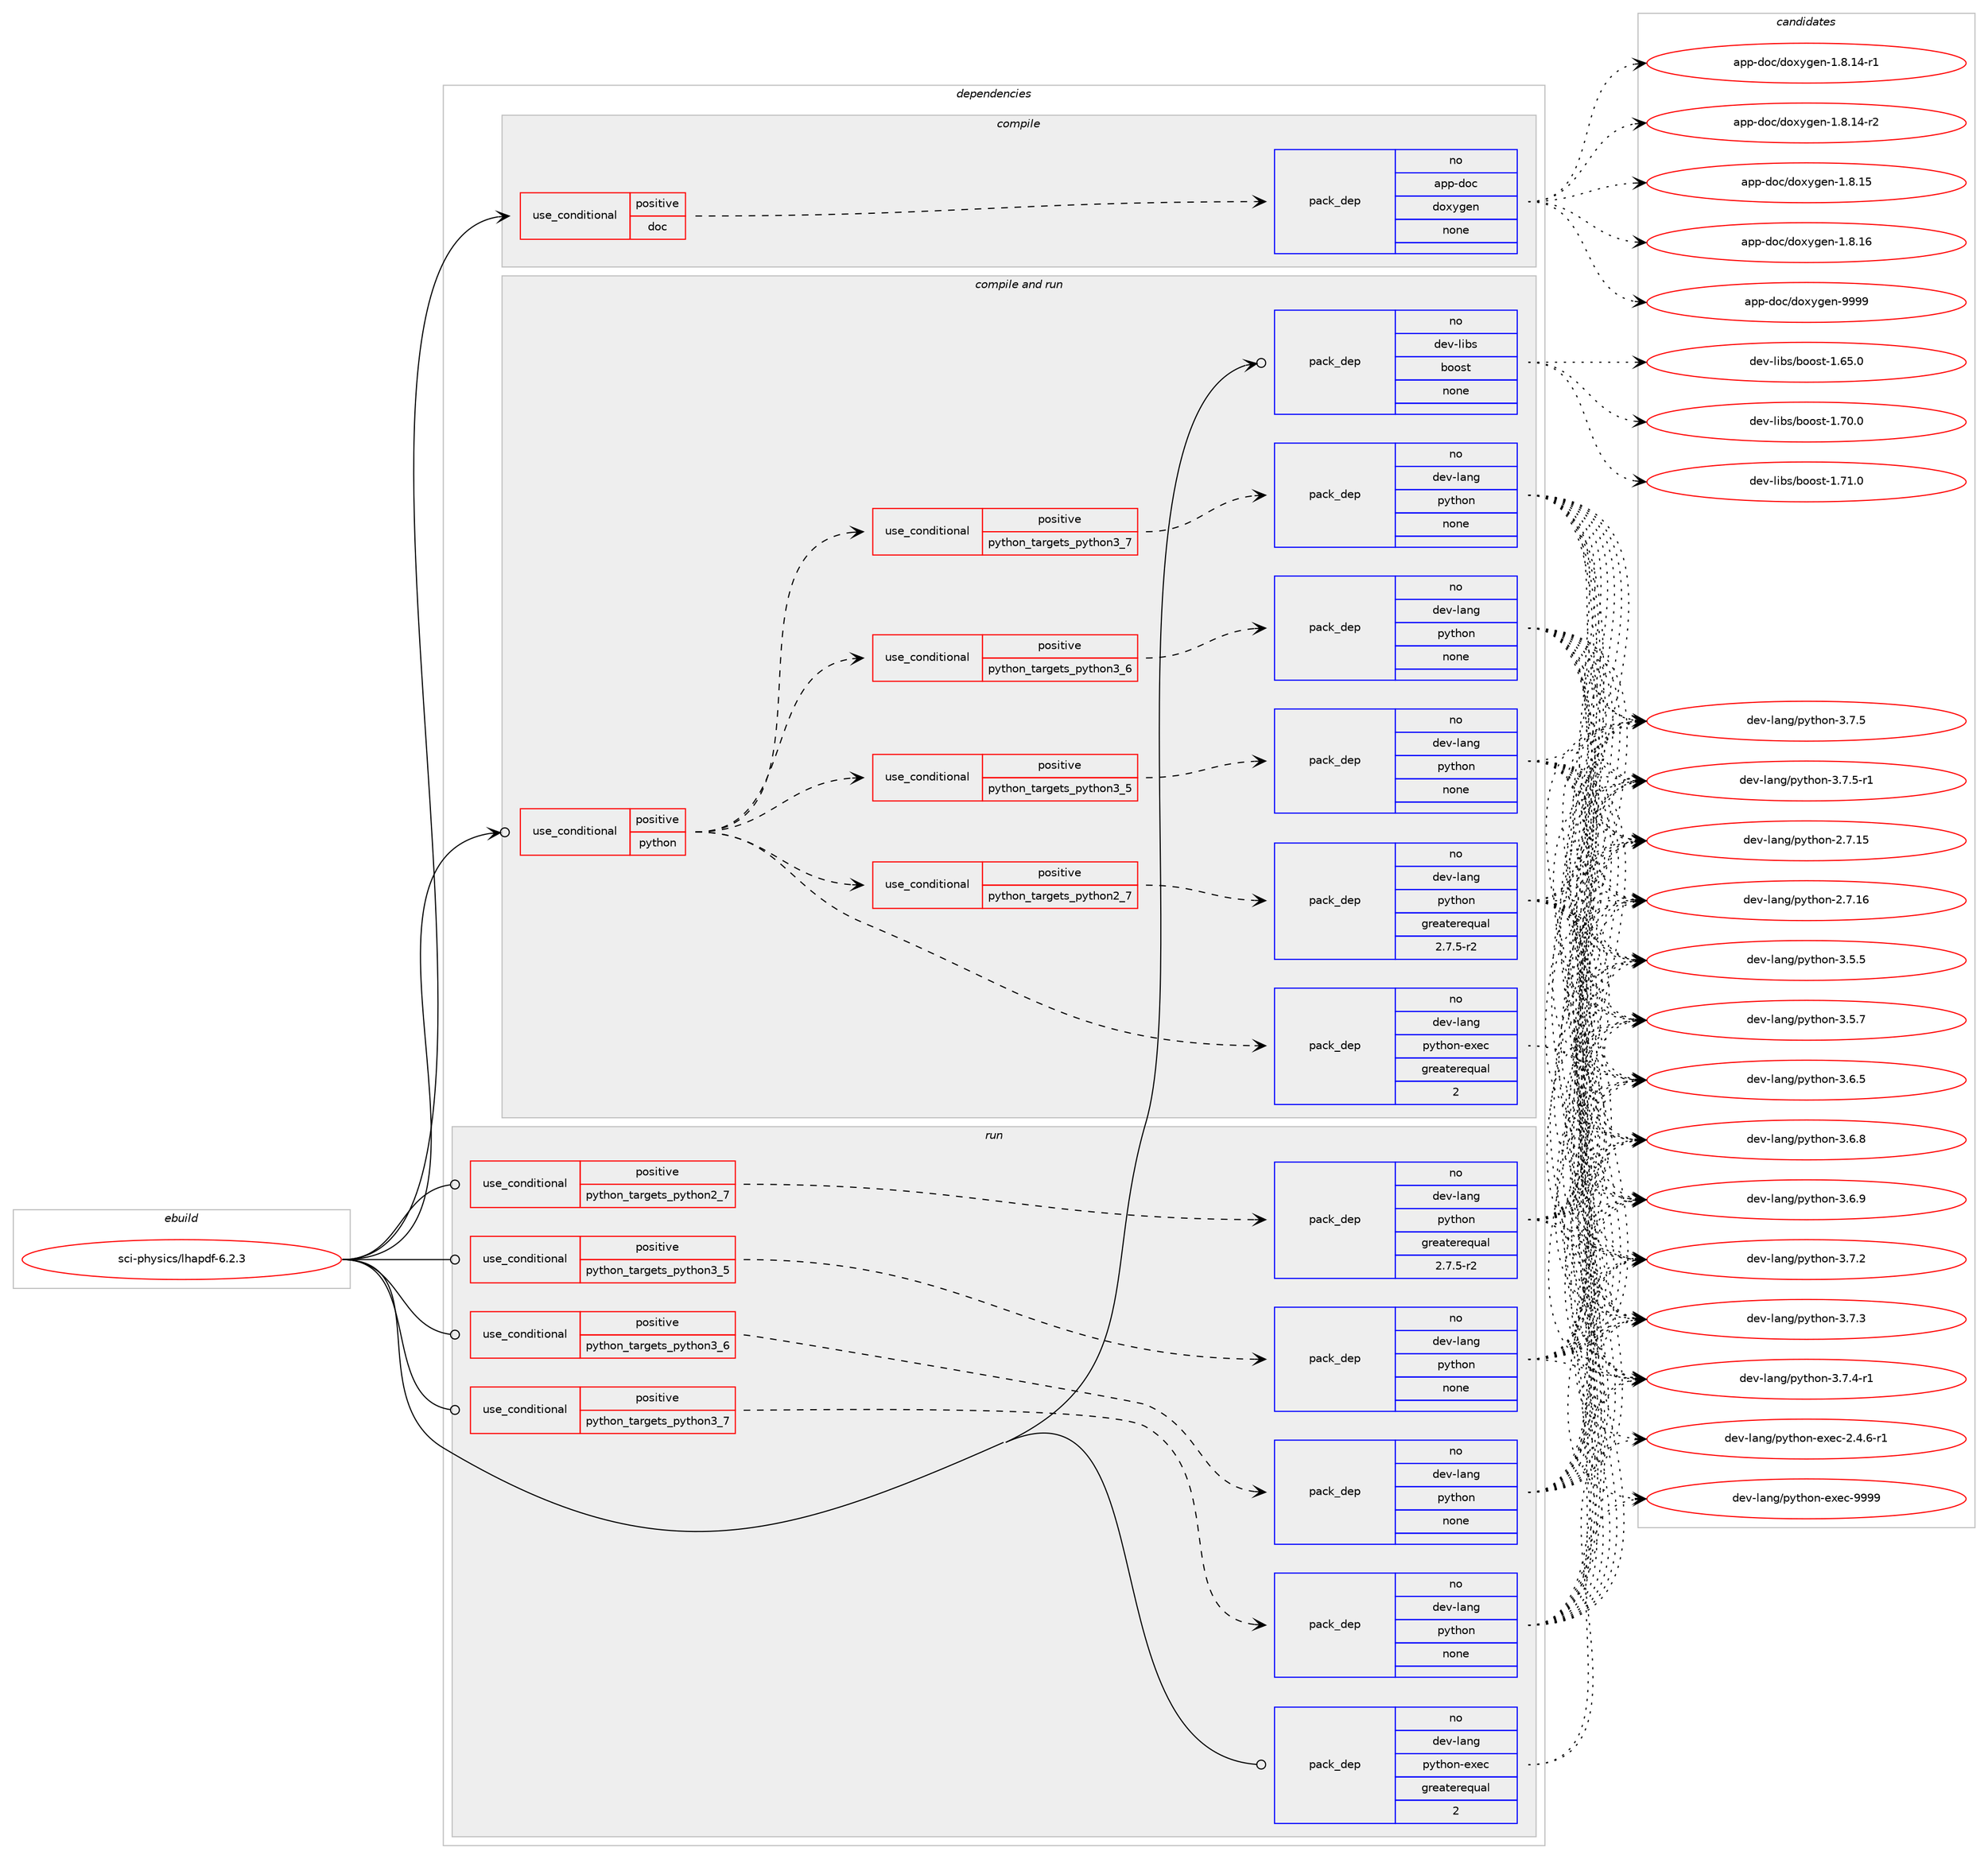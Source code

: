 digraph prolog {

# *************
# Graph options
# *************

newrank=true;
concentrate=true;
compound=true;
graph [rankdir=LR,fontname=Helvetica,fontsize=10,ranksep=1.5];#, ranksep=2.5, nodesep=0.2];
edge  [arrowhead=vee];
node  [fontname=Helvetica,fontsize=10];

# **********
# The ebuild
# **********

subgraph cluster_leftcol {
color=gray;
rank=same;
label=<<i>ebuild</i>>;
id [label="sci-physics/lhapdf-6.2.3", color=red, width=4, href="../sci-physics/lhapdf-6.2.3.svg"];
}

# ****************
# The dependencies
# ****************

subgraph cluster_midcol {
color=gray;
label=<<i>dependencies</i>>;
subgraph cluster_compile {
fillcolor="#eeeeee";
style=filled;
label=<<i>compile</i>>;
subgraph cond209712 {
dependency863907 [label=<<TABLE BORDER="0" CELLBORDER="1" CELLSPACING="0" CELLPADDING="4"><TR><TD ROWSPAN="3" CELLPADDING="10">use_conditional</TD></TR><TR><TD>positive</TD></TR><TR><TD>doc</TD></TR></TABLE>>, shape=none, color=red];
subgraph pack638927 {
dependency863908 [label=<<TABLE BORDER="0" CELLBORDER="1" CELLSPACING="0" CELLPADDING="4" WIDTH="220"><TR><TD ROWSPAN="6" CELLPADDING="30">pack_dep</TD></TR><TR><TD WIDTH="110">no</TD></TR><TR><TD>app-doc</TD></TR><TR><TD>doxygen</TD></TR><TR><TD>none</TD></TR><TR><TD></TD></TR></TABLE>>, shape=none, color=blue];
}
dependency863907:e -> dependency863908:w [weight=20,style="dashed",arrowhead="vee"];
}
id:e -> dependency863907:w [weight=20,style="solid",arrowhead="vee"];
}
subgraph cluster_compileandrun {
fillcolor="#eeeeee";
style=filled;
label=<<i>compile and run</i>>;
subgraph cond209713 {
dependency863909 [label=<<TABLE BORDER="0" CELLBORDER="1" CELLSPACING="0" CELLPADDING="4"><TR><TD ROWSPAN="3" CELLPADDING="10">use_conditional</TD></TR><TR><TD>positive</TD></TR><TR><TD>python</TD></TR></TABLE>>, shape=none, color=red];
subgraph cond209714 {
dependency863910 [label=<<TABLE BORDER="0" CELLBORDER="1" CELLSPACING="0" CELLPADDING="4"><TR><TD ROWSPAN="3" CELLPADDING="10">use_conditional</TD></TR><TR><TD>positive</TD></TR><TR><TD>python_targets_python2_7</TD></TR></TABLE>>, shape=none, color=red];
subgraph pack638928 {
dependency863911 [label=<<TABLE BORDER="0" CELLBORDER="1" CELLSPACING="0" CELLPADDING="4" WIDTH="220"><TR><TD ROWSPAN="6" CELLPADDING="30">pack_dep</TD></TR><TR><TD WIDTH="110">no</TD></TR><TR><TD>dev-lang</TD></TR><TR><TD>python</TD></TR><TR><TD>greaterequal</TD></TR><TR><TD>2.7.5-r2</TD></TR></TABLE>>, shape=none, color=blue];
}
dependency863910:e -> dependency863911:w [weight=20,style="dashed",arrowhead="vee"];
}
dependency863909:e -> dependency863910:w [weight=20,style="dashed",arrowhead="vee"];
subgraph cond209715 {
dependency863912 [label=<<TABLE BORDER="0" CELLBORDER="1" CELLSPACING="0" CELLPADDING="4"><TR><TD ROWSPAN="3" CELLPADDING="10">use_conditional</TD></TR><TR><TD>positive</TD></TR><TR><TD>python_targets_python3_5</TD></TR></TABLE>>, shape=none, color=red];
subgraph pack638929 {
dependency863913 [label=<<TABLE BORDER="0" CELLBORDER="1" CELLSPACING="0" CELLPADDING="4" WIDTH="220"><TR><TD ROWSPAN="6" CELLPADDING="30">pack_dep</TD></TR><TR><TD WIDTH="110">no</TD></TR><TR><TD>dev-lang</TD></TR><TR><TD>python</TD></TR><TR><TD>none</TD></TR><TR><TD></TD></TR></TABLE>>, shape=none, color=blue];
}
dependency863912:e -> dependency863913:w [weight=20,style="dashed",arrowhead="vee"];
}
dependency863909:e -> dependency863912:w [weight=20,style="dashed",arrowhead="vee"];
subgraph cond209716 {
dependency863914 [label=<<TABLE BORDER="0" CELLBORDER="1" CELLSPACING="0" CELLPADDING="4"><TR><TD ROWSPAN="3" CELLPADDING="10">use_conditional</TD></TR><TR><TD>positive</TD></TR><TR><TD>python_targets_python3_6</TD></TR></TABLE>>, shape=none, color=red];
subgraph pack638930 {
dependency863915 [label=<<TABLE BORDER="0" CELLBORDER="1" CELLSPACING="0" CELLPADDING="4" WIDTH="220"><TR><TD ROWSPAN="6" CELLPADDING="30">pack_dep</TD></TR><TR><TD WIDTH="110">no</TD></TR><TR><TD>dev-lang</TD></TR><TR><TD>python</TD></TR><TR><TD>none</TD></TR><TR><TD></TD></TR></TABLE>>, shape=none, color=blue];
}
dependency863914:e -> dependency863915:w [weight=20,style="dashed",arrowhead="vee"];
}
dependency863909:e -> dependency863914:w [weight=20,style="dashed",arrowhead="vee"];
subgraph cond209717 {
dependency863916 [label=<<TABLE BORDER="0" CELLBORDER="1" CELLSPACING="0" CELLPADDING="4"><TR><TD ROWSPAN="3" CELLPADDING="10">use_conditional</TD></TR><TR><TD>positive</TD></TR><TR><TD>python_targets_python3_7</TD></TR></TABLE>>, shape=none, color=red];
subgraph pack638931 {
dependency863917 [label=<<TABLE BORDER="0" CELLBORDER="1" CELLSPACING="0" CELLPADDING="4" WIDTH="220"><TR><TD ROWSPAN="6" CELLPADDING="30">pack_dep</TD></TR><TR><TD WIDTH="110">no</TD></TR><TR><TD>dev-lang</TD></TR><TR><TD>python</TD></TR><TR><TD>none</TD></TR><TR><TD></TD></TR></TABLE>>, shape=none, color=blue];
}
dependency863916:e -> dependency863917:w [weight=20,style="dashed",arrowhead="vee"];
}
dependency863909:e -> dependency863916:w [weight=20,style="dashed",arrowhead="vee"];
subgraph pack638932 {
dependency863918 [label=<<TABLE BORDER="0" CELLBORDER="1" CELLSPACING="0" CELLPADDING="4" WIDTH="220"><TR><TD ROWSPAN="6" CELLPADDING="30">pack_dep</TD></TR><TR><TD WIDTH="110">no</TD></TR><TR><TD>dev-lang</TD></TR><TR><TD>python-exec</TD></TR><TR><TD>greaterequal</TD></TR><TR><TD>2</TD></TR></TABLE>>, shape=none, color=blue];
}
dependency863909:e -> dependency863918:w [weight=20,style="dashed",arrowhead="vee"];
}
id:e -> dependency863909:w [weight=20,style="solid",arrowhead="odotvee"];
subgraph pack638933 {
dependency863919 [label=<<TABLE BORDER="0" CELLBORDER="1" CELLSPACING="0" CELLPADDING="4" WIDTH="220"><TR><TD ROWSPAN="6" CELLPADDING="30">pack_dep</TD></TR><TR><TD WIDTH="110">no</TD></TR><TR><TD>dev-libs</TD></TR><TR><TD>boost</TD></TR><TR><TD>none</TD></TR><TR><TD></TD></TR></TABLE>>, shape=none, color=blue];
}
id:e -> dependency863919:w [weight=20,style="solid",arrowhead="odotvee"];
}
subgraph cluster_run {
fillcolor="#eeeeee";
style=filled;
label=<<i>run</i>>;
subgraph cond209718 {
dependency863920 [label=<<TABLE BORDER="0" CELLBORDER="1" CELLSPACING="0" CELLPADDING="4"><TR><TD ROWSPAN="3" CELLPADDING="10">use_conditional</TD></TR><TR><TD>positive</TD></TR><TR><TD>python_targets_python2_7</TD></TR></TABLE>>, shape=none, color=red];
subgraph pack638934 {
dependency863921 [label=<<TABLE BORDER="0" CELLBORDER="1" CELLSPACING="0" CELLPADDING="4" WIDTH="220"><TR><TD ROWSPAN="6" CELLPADDING="30">pack_dep</TD></TR><TR><TD WIDTH="110">no</TD></TR><TR><TD>dev-lang</TD></TR><TR><TD>python</TD></TR><TR><TD>greaterequal</TD></TR><TR><TD>2.7.5-r2</TD></TR></TABLE>>, shape=none, color=blue];
}
dependency863920:e -> dependency863921:w [weight=20,style="dashed",arrowhead="vee"];
}
id:e -> dependency863920:w [weight=20,style="solid",arrowhead="odot"];
subgraph cond209719 {
dependency863922 [label=<<TABLE BORDER="0" CELLBORDER="1" CELLSPACING="0" CELLPADDING="4"><TR><TD ROWSPAN="3" CELLPADDING="10">use_conditional</TD></TR><TR><TD>positive</TD></TR><TR><TD>python_targets_python3_5</TD></TR></TABLE>>, shape=none, color=red];
subgraph pack638935 {
dependency863923 [label=<<TABLE BORDER="0" CELLBORDER="1" CELLSPACING="0" CELLPADDING="4" WIDTH="220"><TR><TD ROWSPAN="6" CELLPADDING="30">pack_dep</TD></TR><TR><TD WIDTH="110">no</TD></TR><TR><TD>dev-lang</TD></TR><TR><TD>python</TD></TR><TR><TD>none</TD></TR><TR><TD></TD></TR></TABLE>>, shape=none, color=blue];
}
dependency863922:e -> dependency863923:w [weight=20,style="dashed",arrowhead="vee"];
}
id:e -> dependency863922:w [weight=20,style="solid",arrowhead="odot"];
subgraph cond209720 {
dependency863924 [label=<<TABLE BORDER="0" CELLBORDER="1" CELLSPACING="0" CELLPADDING="4"><TR><TD ROWSPAN="3" CELLPADDING="10">use_conditional</TD></TR><TR><TD>positive</TD></TR><TR><TD>python_targets_python3_6</TD></TR></TABLE>>, shape=none, color=red];
subgraph pack638936 {
dependency863925 [label=<<TABLE BORDER="0" CELLBORDER="1" CELLSPACING="0" CELLPADDING="4" WIDTH="220"><TR><TD ROWSPAN="6" CELLPADDING="30">pack_dep</TD></TR><TR><TD WIDTH="110">no</TD></TR><TR><TD>dev-lang</TD></TR><TR><TD>python</TD></TR><TR><TD>none</TD></TR><TR><TD></TD></TR></TABLE>>, shape=none, color=blue];
}
dependency863924:e -> dependency863925:w [weight=20,style="dashed",arrowhead="vee"];
}
id:e -> dependency863924:w [weight=20,style="solid",arrowhead="odot"];
subgraph cond209721 {
dependency863926 [label=<<TABLE BORDER="0" CELLBORDER="1" CELLSPACING="0" CELLPADDING="4"><TR><TD ROWSPAN="3" CELLPADDING="10">use_conditional</TD></TR><TR><TD>positive</TD></TR><TR><TD>python_targets_python3_7</TD></TR></TABLE>>, shape=none, color=red];
subgraph pack638937 {
dependency863927 [label=<<TABLE BORDER="0" CELLBORDER="1" CELLSPACING="0" CELLPADDING="4" WIDTH="220"><TR><TD ROWSPAN="6" CELLPADDING="30">pack_dep</TD></TR><TR><TD WIDTH="110">no</TD></TR><TR><TD>dev-lang</TD></TR><TR><TD>python</TD></TR><TR><TD>none</TD></TR><TR><TD></TD></TR></TABLE>>, shape=none, color=blue];
}
dependency863926:e -> dependency863927:w [weight=20,style="dashed",arrowhead="vee"];
}
id:e -> dependency863926:w [weight=20,style="solid",arrowhead="odot"];
subgraph pack638938 {
dependency863928 [label=<<TABLE BORDER="0" CELLBORDER="1" CELLSPACING="0" CELLPADDING="4" WIDTH="220"><TR><TD ROWSPAN="6" CELLPADDING="30">pack_dep</TD></TR><TR><TD WIDTH="110">no</TD></TR><TR><TD>dev-lang</TD></TR><TR><TD>python-exec</TD></TR><TR><TD>greaterequal</TD></TR><TR><TD>2</TD></TR></TABLE>>, shape=none, color=blue];
}
id:e -> dependency863928:w [weight=20,style="solid",arrowhead="odot"];
}
}

# **************
# The candidates
# **************

subgraph cluster_choices {
rank=same;
color=gray;
label=<<i>candidates</i>>;

subgraph choice638927 {
color=black;
nodesep=1;
choice97112112451001119947100111120121103101110454946564649524511449 [label="app-doc/doxygen-1.8.14-r1", color=red, width=4,href="../app-doc/doxygen-1.8.14-r1.svg"];
choice97112112451001119947100111120121103101110454946564649524511450 [label="app-doc/doxygen-1.8.14-r2", color=red, width=4,href="../app-doc/doxygen-1.8.14-r2.svg"];
choice9711211245100111994710011112012110310111045494656464953 [label="app-doc/doxygen-1.8.15", color=red, width=4,href="../app-doc/doxygen-1.8.15.svg"];
choice9711211245100111994710011112012110310111045494656464954 [label="app-doc/doxygen-1.8.16", color=red, width=4,href="../app-doc/doxygen-1.8.16.svg"];
choice971121124510011199471001111201211031011104557575757 [label="app-doc/doxygen-9999", color=red, width=4,href="../app-doc/doxygen-9999.svg"];
dependency863908:e -> choice97112112451001119947100111120121103101110454946564649524511449:w [style=dotted,weight="100"];
dependency863908:e -> choice97112112451001119947100111120121103101110454946564649524511450:w [style=dotted,weight="100"];
dependency863908:e -> choice9711211245100111994710011112012110310111045494656464953:w [style=dotted,weight="100"];
dependency863908:e -> choice9711211245100111994710011112012110310111045494656464954:w [style=dotted,weight="100"];
dependency863908:e -> choice971121124510011199471001111201211031011104557575757:w [style=dotted,weight="100"];
}
subgraph choice638928 {
color=black;
nodesep=1;
choice10010111845108971101034711212111610411111045504655464953 [label="dev-lang/python-2.7.15", color=red, width=4,href="../dev-lang/python-2.7.15.svg"];
choice10010111845108971101034711212111610411111045504655464954 [label="dev-lang/python-2.7.16", color=red, width=4,href="../dev-lang/python-2.7.16.svg"];
choice100101118451089711010347112121116104111110455146534653 [label="dev-lang/python-3.5.5", color=red, width=4,href="../dev-lang/python-3.5.5.svg"];
choice100101118451089711010347112121116104111110455146534655 [label="dev-lang/python-3.5.7", color=red, width=4,href="../dev-lang/python-3.5.7.svg"];
choice100101118451089711010347112121116104111110455146544653 [label="dev-lang/python-3.6.5", color=red, width=4,href="../dev-lang/python-3.6.5.svg"];
choice100101118451089711010347112121116104111110455146544656 [label="dev-lang/python-3.6.8", color=red, width=4,href="../dev-lang/python-3.6.8.svg"];
choice100101118451089711010347112121116104111110455146544657 [label="dev-lang/python-3.6.9", color=red, width=4,href="../dev-lang/python-3.6.9.svg"];
choice100101118451089711010347112121116104111110455146554650 [label="dev-lang/python-3.7.2", color=red, width=4,href="../dev-lang/python-3.7.2.svg"];
choice100101118451089711010347112121116104111110455146554651 [label="dev-lang/python-3.7.3", color=red, width=4,href="../dev-lang/python-3.7.3.svg"];
choice1001011184510897110103471121211161041111104551465546524511449 [label="dev-lang/python-3.7.4-r1", color=red, width=4,href="../dev-lang/python-3.7.4-r1.svg"];
choice100101118451089711010347112121116104111110455146554653 [label="dev-lang/python-3.7.5", color=red, width=4,href="../dev-lang/python-3.7.5.svg"];
choice1001011184510897110103471121211161041111104551465546534511449 [label="dev-lang/python-3.7.5-r1", color=red, width=4,href="../dev-lang/python-3.7.5-r1.svg"];
dependency863911:e -> choice10010111845108971101034711212111610411111045504655464953:w [style=dotted,weight="100"];
dependency863911:e -> choice10010111845108971101034711212111610411111045504655464954:w [style=dotted,weight="100"];
dependency863911:e -> choice100101118451089711010347112121116104111110455146534653:w [style=dotted,weight="100"];
dependency863911:e -> choice100101118451089711010347112121116104111110455146534655:w [style=dotted,weight="100"];
dependency863911:e -> choice100101118451089711010347112121116104111110455146544653:w [style=dotted,weight="100"];
dependency863911:e -> choice100101118451089711010347112121116104111110455146544656:w [style=dotted,weight="100"];
dependency863911:e -> choice100101118451089711010347112121116104111110455146544657:w [style=dotted,weight="100"];
dependency863911:e -> choice100101118451089711010347112121116104111110455146554650:w [style=dotted,weight="100"];
dependency863911:e -> choice100101118451089711010347112121116104111110455146554651:w [style=dotted,weight="100"];
dependency863911:e -> choice1001011184510897110103471121211161041111104551465546524511449:w [style=dotted,weight="100"];
dependency863911:e -> choice100101118451089711010347112121116104111110455146554653:w [style=dotted,weight="100"];
dependency863911:e -> choice1001011184510897110103471121211161041111104551465546534511449:w [style=dotted,weight="100"];
}
subgraph choice638929 {
color=black;
nodesep=1;
choice10010111845108971101034711212111610411111045504655464953 [label="dev-lang/python-2.7.15", color=red, width=4,href="../dev-lang/python-2.7.15.svg"];
choice10010111845108971101034711212111610411111045504655464954 [label="dev-lang/python-2.7.16", color=red, width=4,href="../dev-lang/python-2.7.16.svg"];
choice100101118451089711010347112121116104111110455146534653 [label="dev-lang/python-3.5.5", color=red, width=4,href="../dev-lang/python-3.5.5.svg"];
choice100101118451089711010347112121116104111110455146534655 [label="dev-lang/python-3.5.7", color=red, width=4,href="../dev-lang/python-3.5.7.svg"];
choice100101118451089711010347112121116104111110455146544653 [label="dev-lang/python-3.6.5", color=red, width=4,href="../dev-lang/python-3.6.5.svg"];
choice100101118451089711010347112121116104111110455146544656 [label="dev-lang/python-3.6.8", color=red, width=4,href="../dev-lang/python-3.6.8.svg"];
choice100101118451089711010347112121116104111110455146544657 [label="dev-lang/python-3.6.9", color=red, width=4,href="../dev-lang/python-3.6.9.svg"];
choice100101118451089711010347112121116104111110455146554650 [label="dev-lang/python-3.7.2", color=red, width=4,href="../dev-lang/python-3.7.2.svg"];
choice100101118451089711010347112121116104111110455146554651 [label="dev-lang/python-3.7.3", color=red, width=4,href="../dev-lang/python-3.7.3.svg"];
choice1001011184510897110103471121211161041111104551465546524511449 [label="dev-lang/python-3.7.4-r1", color=red, width=4,href="../dev-lang/python-3.7.4-r1.svg"];
choice100101118451089711010347112121116104111110455146554653 [label="dev-lang/python-3.7.5", color=red, width=4,href="../dev-lang/python-3.7.5.svg"];
choice1001011184510897110103471121211161041111104551465546534511449 [label="dev-lang/python-3.7.5-r1", color=red, width=4,href="../dev-lang/python-3.7.5-r1.svg"];
dependency863913:e -> choice10010111845108971101034711212111610411111045504655464953:w [style=dotted,weight="100"];
dependency863913:e -> choice10010111845108971101034711212111610411111045504655464954:w [style=dotted,weight="100"];
dependency863913:e -> choice100101118451089711010347112121116104111110455146534653:w [style=dotted,weight="100"];
dependency863913:e -> choice100101118451089711010347112121116104111110455146534655:w [style=dotted,weight="100"];
dependency863913:e -> choice100101118451089711010347112121116104111110455146544653:w [style=dotted,weight="100"];
dependency863913:e -> choice100101118451089711010347112121116104111110455146544656:w [style=dotted,weight="100"];
dependency863913:e -> choice100101118451089711010347112121116104111110455146544657:w [style=dotted,weight="100"];
dependency863913:e -> choice100101118451089711010347112121116104111110455146554650:w [style=dotted,weight="100"];
dependency863913:e -> choice100101118451089711010347112121116104111110455146554651:w [style=dotted,weight="100"];
dependency863913:e -> choice1001011184510897110103471121211161041111104551465546524511449:w [style=dotted,weight="100"];
dependency863913:e -> choice100101118451089711010347112121116104111110455146554653:w [style=dotted,weight="100"];
dependency863913:e -> choice1001011184510897110103471121211161041111104551465546534511449:w [style=dotted,weight="100"];
}
subgraph choice638930 {
color=black;
nodesep=1;
choice10010111845108971101034711212111610411111045504655464953 [label="dev-lang/python-2.7.15", color=red, width=4,href="../dev-lang/python-2.7.15.svg"];
choice10010111845108971101034711212111610411111045504655464954 [label="dev-lang/python-2.7.16", color=red, width=4,href="../dev-lang/python-2.7.16.svg"];
choice100101118451089711010347112121116104111110455146534653 [label="dev-lang/python-3.5.5", color=red, width=4,href="../dev-lang/python-3.5.5.svg"];
choice100101118451089711010347112121116104111110455146534655 [label="dev-lang/python-3.5.7", color=red, width=4,href="../dev-lang/python-3.5.7.svg"];
choice100101118451089711010347112121116104111110455146544653 [label="dev-lang/python-3.6.5", color=red, width=4,href="../dev-lang/python-3.6.5.svg"];
choice100101118451089711010347112121116104111110455146544656 [label="dev-lang/python-3.6.8", color=red, width=4,href="../dev-lang/python-3.6.8.svg"];
choice100101118451089711010347112121116104111110455146544657 [label="dev-lang/python-3.6.9", color=red, width=4,href="../dev-lang/python-3.6.9.svg"];
choice100101118451089711010347112121116104111110455146554650 [label="dev-lang/python-3.7.2", color=red, width=4,href="../dev-lang/python-3.7.2.svg"];
choice100101118451089711010347112121116104111110455146554651 [label="dev-lang/python-3.7.3", color=red, width=4,href="../dev-lang/python-3.7.3.svg"];
choice1001011184510897110103471121211161041111104551465546524511449 [label="dev-lang/python-3.7.4-r1", color=red, width=4,href="../dev-lang/python-3.7.4-r1.svg"];
choice100101118451089711010347112121116104111110455146554653 [label="dev-lang/python-3.7.5", color=red, width=4,href="../dev-lang/python-3.7.5.svg"];
choice1001011184510897110103471121211161041111104551465546534511449 [label="dev-lang/python-3.7.5-r1", color=red, width=4,href="../dev-lang/python-3.7.5-r1.svg"];
dependency863915:e -> choice10010111845108971101034711212111610411111045504655464953:w [style=dotted,weight="100"];
dependency863915:e -> choice10010111845108971101034711212111610411111045504655464954:w [style=dotted,weight="100"];
dependency863915:e -> choice100101118451089711010347112121116104111110455146534653:w [style=dotted,weight="100"];
dependency863915:e -> choice100101118451089711010347112121116104111110455146534655:w [style=dotted,weight="100"];
dependency863915:e -> choice100101118451089711010347112121116104111110455146544653:w [style=dotted,weight="100"];
dependency863915:e -> choice100101118451089711010347112121116104111110455146544656:w [style=dotted,weight="100"];
dependency863915:e -> choice100101118451089711010347112121116104111110455146544657:w [style=dotted,weight="100"];
dependency863915:e -> choice100101118451089711010347112121116104111110455146554650:w [style=dotted,weight="100"];
dependency863915:e -> choice100101118451089711010347112121116104111110455146554651:w [style=dotted,weight="100"];
dependency863915:e -> choice1001011184510897110103471121211161041111104551465546524511449:w [style=dotted,weight="100"];
dependency863915:e -> choice100101118451089711010347112121116104111110455146554653:w [style=dotted,weight="100"];
dependency863915:e -> choice1001011184510897110103471121211161041111104551465546534511449:w [style=dotted,weight="100"];
}
subgraph choice638931 {
color=black;
nodesep=1;
choice10010111845108971101034711212111610411111045504655464953 [label="dev-lang/python-2.7.15", color=red, width=4,href="../dev-lang/python-2.7.15.svg"];
choice10010111845108971101034711212111610411111045504655464954 [label="dev-lang/python-2.7.16", color=red, width=4,href="../dev-lang/python-2.7.16.svg"];
choice100101118451089711010347112121116104111110455146534653 [label="dev-lang/python-3.5.5", color=red, width=4,href="../dev-lang/python-3.5.5.svg"];
choice100101118451089711010347112121116104111110455146534655 [label="dev-lang/python-3.5.7", color=red, width=4,href="../dev-lang/python-3.5.7.svg"];
choice100101118451089711010347112121116104111110455146544653 [label="dev-lang/python-3.6.5", color=red, width=4,href="../dev-lang/python-3.6.5.svg"];
choice100101118451089711010347112121116104111110455146544656 [label="dev-lang/python-3.6.8", color=red, width=4,href="../dev-lang/python-3.6.8.svg"];
choice100101118451089711010347112121116104111110455146544657 [label="dev-lang/python-3.6.9", color=red, width=4,href="../dev-lang/python-3.6.9.svg"];
choice100101118451089711010347112121116104111110455146554650 [label="dev-lang/python-3.7.2", color=red, width=4,href="../dev-lang/python-3.7.2.svg"];
choice100101118451089711010347112121116104111110455146554651 [label="dev-lang/python-3.7.3", color=red, width=4,href="../dev-lang/python-3.7.3.svg"];
choice1001011184510897110103471121211161041111104551465546524511449 [label="dev-lang/python-3.7.4-r1", color=red, width=4,href="../dev-lang/python-3.7.4-r1.svg"];
choice100101118451089711010347112121116104111110455146554653 [label="dev-lang/python-3.7.5", color=red, width=4,href="../dev-lang/python-3.7.5.svg"];
choice1001011184510897110103471121211161041111104551465546534511449 [label="dev-lang/python-3.7.5-r1", color=red, width=4,href="../dev-lang/python-3.7.5-r1.svg"];
dependency863917:e -> choice10010111845108971101034711212111610411111045504655464953:w [style=dotted,weight="100"];
dependency863917:e -> choice10010111845108971101034711212111610411111045504655464954:w [style=dotted,weight="100"];
dependency863917:e -> choice100101118451089711010347112121116104111110455146534653:w [style=dotted,weight="100"];
dependency863917:e -> choice100101118451089711010347112121116104111110455146534655:w [style=dotted,weight="100"];
dependency863917:e -> choice100101118451089711010347112121116104111110455146544653:w [style=dotted,weight="100"];
dependency863917:e -> choice100101118451089711010347112121116104111110455146544656:w [style=dotted,weight="100"];
dependency863917:e -> choice100101118451089711010347112121116104111110455146544657:w [style=dotted,weight="100"];
dependency863917:e -> choice100101118451089711010347112121116104111110455146554650:w [style=dotted,weight="100"];
dependency863917:e -> choice100101118451089711010347112121116104111110455146554651:w [style=dotted,weight="100"];
dependency863917:e -> choice1001011184510897110103471121211161041111104551465546524511449:w [style=dotted,weight="100"];
dependency863917:e -> choice100101118451089711010347112121116104111110455146554653:w [style=dotted,weight="100"];
dependency863917:e -> choice1001011184510897110103471121211161041111104551465546534511449:w [style=dotted,weight="100"];
}
subgraph choice638932 {
color=black;
nodesep=1;
choice10010111845108971101034711212111610411111045101120101994550465246544511449 [label="dev-lang/python-exec-2.4.6-r1", color=red, width=4,href="../dev-lang/python-exec-2.4.6-r1.svg"];
choice10010111845108971101034711212111610411111045101120101994557575757 [label="dev-lang/python-exec-9999", color=red, width=4,href="../dev-lang/python-exec-9999.svg"];
dependency863918:e -> choice10010111845108971101034711212111610411111045101120101994550465246544511449:w [style=dotted,weight="100"];
dependency863918:e -> choice10010111845108971101034711212111610411111045101120101994557575757:w [style=dotted,weight="100"];
}
subgraph choice638933 {
color=black;
nodesep=1;
choice1001011184510810598115479811111111511645494654534648 [label="dev-libs/boost-1.65.0", color=red, width=4,href="../dev-libs/boost-1.65.0.svg"];
choice1001011184510810598115479811111111511645494655484648 [label="dev-libs/boost-1.70.0", color=red, width=4,href="../dev-libs/boost-1.70.0.svg"];
choice1001011184510810598115479811111111511645494655494648 [label="dev-libs/boost-1.71.0", color=red, width=4,href="../dev-libs/boost-1.71.0.svg"];
dependency863919:e -> choice1001011184510810598115479811111111511645494654534648:w [style=dotted,weight="100"];
dependency863919:e -> choice1001011184510810598115479811111111511645494655484648:w [style=dotted,weight="100"];
dependency863919:e -> choice1001011184510810598115479811111111511645494655494648:w [style=dotted,weight="100"];
}
subgraph choice638934 {
color=black;
nodesep=1;
choice10010111845108971101034711212111610411111045504655464953 [label="dev-lang/python-2.7.15", color=red, width=4,href="../dev-lang/python-2.7.15.svg"];
choice10010111845108971101034711212111610411111045504655464954 [label="dev-lang/python-2.7.16", color=red, width=4,href="../dev-lang/python-2.7.16.svg"];
choice100101118451089711010347112121116104111110455146534653 [label="dev-lang/python-3.5.5", color=red, width=4,href="../dev-lang/python-3.5.5.svg"];
choice100101118451089711010347112121116104111110455146534655 [label="dev-lang/python-3.5.7", color=red, width=4,href="../dev-lang/python-3.5.7.svg"];
choice100101118451089711010347112121116104111110455146544653 [label="dev-lang/python-3.6.5", color=red, width=4,href="../dev-lang/python-3.6.5.svg"];
choice100101118451089711010347112121116104111110455146544656 [label="dev-lang/python-3.6.8", color=red, width=4,href="../dev-lang/python-3.6.8.svg"];
choice100101118451089711010347112121116104111110455146544657 [label="dev-lang/python-3.6.9", color=red, width=4,href="../dev-lang/python-3.6.9.svg"];
choice100101118451089711010347112121116104111110455146554650 [label="dev-lang/python-3.7.2", color=red, width=4,href="../dev-lang/python-3.7.2.svg"];
choice100101118451089711010347112121116104111110455146554651 [label="dev-lang/python-3.7.3", color=red, width=4,href="../dev-lang/python-3.7.3.svg"];
choice1001011184510897110103471121211161041111104551465546524511449 [label="dev-lang/python-3.7.4-r1", color=red, width=4,href="../dev-lang/python-3.7.4-r1.svg"];
choice100101118451089711010347112121116104111110455146554653 [label="dev-lang/python-3.7.5", color=red, width=4,href="../dev-lang/python-3.7.5.svg"];
choice1001011184510897110103471121211161041111104551465546534511449 [label="dev-lang/python-3.7.5-r1", color=red, width=4,href="../dev-lang/python-3.7.5-r1.svg"];
dependency863921:e -> choice10010111845108971101034711212111610411111045504655464953:w [style=dotted,weight="100"];
dependency863921:e -> choice10010111845108971101034711212111610411111045504655464954:w [style=dotted,weight="100"];
dependency863921:e -> choice100101118451089711010347112121116104111110455146534653:w [style=dotted,weight="100"];
dependency863921:e -> choice100101118451089711010347112121116104111110455146534655:w [style=dotted,weight="100"];
dependency863921:e -> choice100101118451089711010347112121116104111110455146544653:w [style=dotted,weight="100"];
dependency863921:e -> choice100101118451089711010347112121116104111110455146544656:w [style=dotted,weight="100"];
dependency863921:e -> choice100101118451089711010347112121116104111110455146544657:w [style=dotted,weight="100"];
dependency863921:e -> choice100101118451089711010347112121116104111110455146554650:w [style=dotted,weight="100"];
dependency863921:e -> choice100101118451089711010347112121116104111110455146554651:w [style=dotted,weight="100"];
dependency863921:e -> choice1001011184510897110103471121211161041111104551465546524511449:w [style=dotted,weight="100"];
dependency863921:e -> choice100101118451089711010347112121116104111110455146554653:w [style=dotted,weight="100"];
dependency863921:e -> choice1001011184510897110103471121211161041111104551465546534511449:w [style=dotted,weight="100"];
}
subgraph choice638935 {
color=black;
nodesep=1;
choice10010111845108971101034711212111610411111045504655464953 [label="dev-lang/python-2.7.15", color=red, width=4,href="../dev-lang/python-2.7.15.svg"];
choice10010111845108971101034711212111610411111045504655464954 [label="dev-lang/python-2.7.16", color=red, width=4,href="../dev-lang/python-2.7.16.svg"];
choice100101118451089711010347112121116104111110455146534653 [label="dev-lang/python-3.5.5", color=red, width=4,href="../dev-lang/python-3.5.5.svg"];
choice100101118451089711010347112121116104111110455146534655 [label="dev-lang/python-3.5.7", color=red, width=4,href="../dev-lang/python-3.5.7.svg"];
choice100101118451089711010347112121116104111110455146544653 [label="dev-lang/python-3.6.5", color=red, width=4,href="../dev-lang/python-3.6.5.svg"];
choice100101118451089711010347112121116104111110455146544656 [label="dev-lang/python-3.6.8", color=red, width=4,href="../dev-lang/python-3.6.8.svg"];
choice100101118451089711010347112121116104111110455146544657 [label="dev-lang/python-3.6.9", color=red, width=4,href="../dev-lang/python-3.6.9.svg"];
choice100101118451089711010347112121116104111110455146554650 [label="dev-lang/python-3.7.2", color=red, width=4,href="../dev-lang/python-3.7.2.svg"];
choice100101118451089711010347112121116104111110455146554651 [label="dev-lang/python-3.7.3", color=red, width=4,href="../dev-lang/python-3.7.3.svg"];
choice1001011184510897110103471121211161041111104551465546524511449 [label="dev-lang/python-3.7.4-r1", color=red, width=4,href="../dev-lang/python-3.7.4-r1.svg"];
choice100101118451089711010347112121116104111110455146554653 [label="dev-lang/python-3.7.5", color=red, width=4,href="../dev-lang/python-3.7.5.svg"];
choice1001011184510897110103471121211161041111104551465546534511449 [label="dev-lang/python-3.7.5-r1", color=red, width=4,href="../dev-lang/python-3.7.5-r1.svg"];
dependency863923:e -> choice10010111845108971101034711212111610411111045504655464953:w [style=dotted,weight="100"];
dependency863923:e -> choice10010111845108971101034711212111610411111045504655464954:w [style=dotted,weight="100"];
dependency863923:e -> choice100101118451089711010347112121116104111110455146534653:w [style=dotted,weight="100"];
dependency863923:e -> choice100101118451089711010347112121116104111110455146534655:w [style=dotted,weight="100"];
dependency863923:e -> choice100101118451089711010347112121116104111110455146544653:w [style=dotted,weight="100"];
dependency863923:e -> choice100101118451089711010347112121116104111110455146544656:w [style=dotted,weight="100"];
dependency863923:e -> choice100101118451089711010347112121116104111110455146544657:w [style=dotted,weight="100"];
dependency863923:e -> choice100101118451089711010347112121116104111110455146554650:w [style=dotted,weight="100"];
dependency863923:e -> choice100101118451089711010347112121116104111110455146554651:w [style=dotted,weight="100"];
dependency863923:e -> choice1001011184510897110103471121211161041111104551465546524511449:w [style=dotted,weight="100"];
dependency863923:e -> choice100101118451089711010347112121116104111110455146554653:w [style=dotted,weight="100"];
dependency863923:e -> choice1001011184510897110103471121211161041111104551465546534511449:w [style=dotted,weight="100"];
}
subgraph choice638936 {
color=black;
nodesep=1;
choice10010111845108971101034711212111610411111045504655464953 [label="dev-lang/python-2.7.15", color=red, width=4,href="../dev-lang/python-2.7.15.svg"];
choice10010111845108971101034711212111610411111045504655464954 [label="dev-lang/python-2.7.16", color=red, width=4,href="../dev-lang/python-2.7.16.svg"];
choice100101118451089711010347112121116104111110455146534653 [label="dev-lang/python-3.5.5", color=red, width=4,href="../dev-lang/python-3.5.5.svg"];
choice100101118451089711010347112121116104111110455146534655 [label="dev-lang/python-3.5.7", color=red, width=4,href="../dev-lang/python-3.5.7.svg"];
choice100101118451089711010347112121116104111110455146544653 [label="dev-lang/python-3.6.5", color=red, width=4,href="../dev-lang/python-3.6.5.svg"];
choice100101118451089711010347112121116104111110455146544656 [label="dev-lang/python-3.6.8", color=red, width=4,href="../dev-lang/python-3.6.8.svg"];
choice100101118451089711010347112121116104111110455146544657 [label="dev-lang/python-3.6.9", color=red, width=4,href="../dev-lang/python-3.6.9.svg"];
choice100101118451089711010347112121116104111110455146554650 [label="dev-lang/python-3.7.2", color=red, width=4,href="../dev-lang/python-3.7.2.svg"];
choice100101118451089711010347112121116104111110455146554651 [label="dev-lang/python-3.7.3", color=red, width=4,href="../dev-lang/python-3.7.3.svg"];
choice1001011184510897110103471121211161041111104551465546524511449 [label="dev-lang/python-3.7.4-r1", color=red, width=4,href="../dev-lang/python-3.7.4-r1.svg"];
choice100101118451089711010347112121116104111110455146554653 [label="dev-lang/python-3.7.5", color=red, width=4,href="../dev-lang/python-3.7.5.svg"];
choice1001011184510897110103471121211161041111104551465546534511449 [label="dev-lang/python-3.7.5-r1", color=red, width=4,href="../dev-lang/python-3.7.5-r1.svg"];
dependency863925:e -> choice10010111845108971101034711212111610411111045504655464953:w [style=dotted,weight="100"];
dependency863925:e -> choice10010111845108971101034711212111610411111045504655464954:w [style=dotted,weight="100"];
dependency863925:e -> choice100101118451089711010347112121116104111110455146534653:w [style=dotted,weight="100"];
dependency863925:e -> choice100101118451089711010347112121116104111110455146534655:w [style=dotted,weight="100"];
dependency863925:e -> choice100101118451089711010347112121116104111110455146544653:w [style=dotted,weight="100"];
dependency863925:e -> choice100101118451089711010347112121116104111110455146544656:w [style=dotted,weight="100"];
dependency863925:e -> choice100101118451089711010347112121116104111110455146544657:w [style=dotted,weight="100"];
dependency863925:e -> choice100101118451089711010347112121116104111110455146554650:w [style=dotted,weight="100"];
dependency863925:e -> choice100101118451089711010347112121116104111110455146554651:w [style=dotted,weight="100"];
dependency863925:e -> choice1001011184510897110103471121211161041111104551465546524511449:w [style=dotted,weight="100"];
dependency863925:e -> choice100101118451089711010347112121116104111110455146554653:w [style=dotted,weight="100"];
dependency863925:e -> choice1001011184510897110103471121211161041111104551465546534511449:w [style=dotted,weight="100"];
}
subgraph choice638937 {
color=black;
nodesep=1;
choice10010111845108971101034711212111610411111045504655464953 [label="dev-lang/python-2.7.15", color=red, width=4,href="../dev-lang/python-2.7.15.svg"];
choice10010111845108971101034711212111610411111045504655464954 [label="dev-lang/python-2.7.16", color=red, width=4,href="../dev-lang/python-2.7.16.svg"];
choice100101118451089711010347112121116104111110455146534653 [label="dev-lang/python-3.5.5", color=red, width=4,href="../dev-lang/python-3.5.5.svg"];
choice100101118451089711010347112121116104111110455146534655 [label="dev-lang/python-3.5.7", color=red, width=4,href="../dev-lang/python-3.5.7.svg"];
choice100101118451089711010347112121116104111110455146544653 [label="dev-lang/python-3.6.5", color=red, width=4,href="../dev-lang/python-3.6.5.svg"];
choice100101118451089711010347112121116104111110455146544656 [label="dev-lang/python-3.6.8", color=red, width=4,href="../dev-lang/python-3.6.8.svg"];
choice100101118451089711010347112121116104111110455146544657 [label="dev-lang/python-3.6.9", color=red, width=4,href="../dev-lang/python-3.6.9.svg"];
choice100101118451089711010347112121116104111110455146554650 [label="dev-lang/python-3.7.2", color=red, width=4,href="../dev-lang/python-3.7.2.svg"];
choice100101118451089711010347112121116104111110455146554651 [label="dev-lang/python-3.7.3", color=red, width=4,href="../dev-lang/python-3.7.3.svg"];
choice1001011184510897110103471121211161041111104551465546524511449 [label="dev-lang/python-3.7.4-r1", color=red, width=4,href="../dev-lang/python-3.7.4-r1.svg"];
choice100101118451089711010347112121116104111110455146554653 [label="dev-lang/python-3.7.5", color=red, width=4,href="../dev-lang/python-3.7.5.svg"];
choice1001011184510897110103471121211161041111104551465546534511449 [label="dev-lang/python-3.7.5-r1", color=red, width=4,href="../dev-lang/python-3.7.5-r1.svg"];
dependency863927:e -> choice10010111845108971101034711212111610411111045504655464953:w [style=dotted,weight="100"];
dependency863927:e -> choice10010111845108971101034711212111610411111045504655464954:w [style=dotted,weight="100"];
dependency863927:e -> choice100101118451089711010347112121116104111110455146534653:w [style=dotted,weight="100"];
dependency863927:e -> choice100101118451089711010347112121116104111110455146534655:w [style=dotted,weight="100"];
dependency863927:e -> choice100101118451089711010347112121116104111110455146544653:w [style=dotted,weight="100"];
dependency863927:e -> choice100101118451089711010347112121116104111110455146544656:w [style=dotted,weight="100"];
dependency863927:e -> choice100101118451089711010347112121116104111110455146544657:w [style=dotted,weight="100"];
dependency863927:e -> choice100101118451089711010347112121116104111110455146554650:w [style=dotted,weight="100"];
dependency863927:e -> choice100101118451089711010347112121116104111110455146554651:w [style=dotted,weight="100"];
dependency863927:e -> choice1001011184510897110103471121211161041111104551465546524511449:w [style=dotted,weight="100"];
dependency863927:e -> choice100101118451089711010347112121116104111110455146554653:w [style=dotted,weight="100"];
dependency863927:e -> choice1001011184510897110103471121211161041111104551465546534511449:w [style=dotted,weight="100"];
}
subgraph choice638938 {
color=black;
nodesep=1;
choice10010111845108971101034711212111610411111045101120101994550465246544511449 [label="dev-lang/python-exec-2.4.6-r1", color=red, width=4,href="../dev-lang/python-exec-2.4.6-r1.svg"];
choice10010111845108971101034711212111610411111045101120101994557575757 [label="dev-lang/python-exec-9999", color=red, width=4,href="../dev-lang/python-exec-9999.svg"];
dependency863928:e -> choice10010111845108971101034711212111610411111045101120101994550465246544511449:w [style=dotted,weight="100"];
dependency863928:e -> choice10010111845108971101034711212111610411111045101120101994557575757:w [style=dotted,weight="100"];
}
}

}
